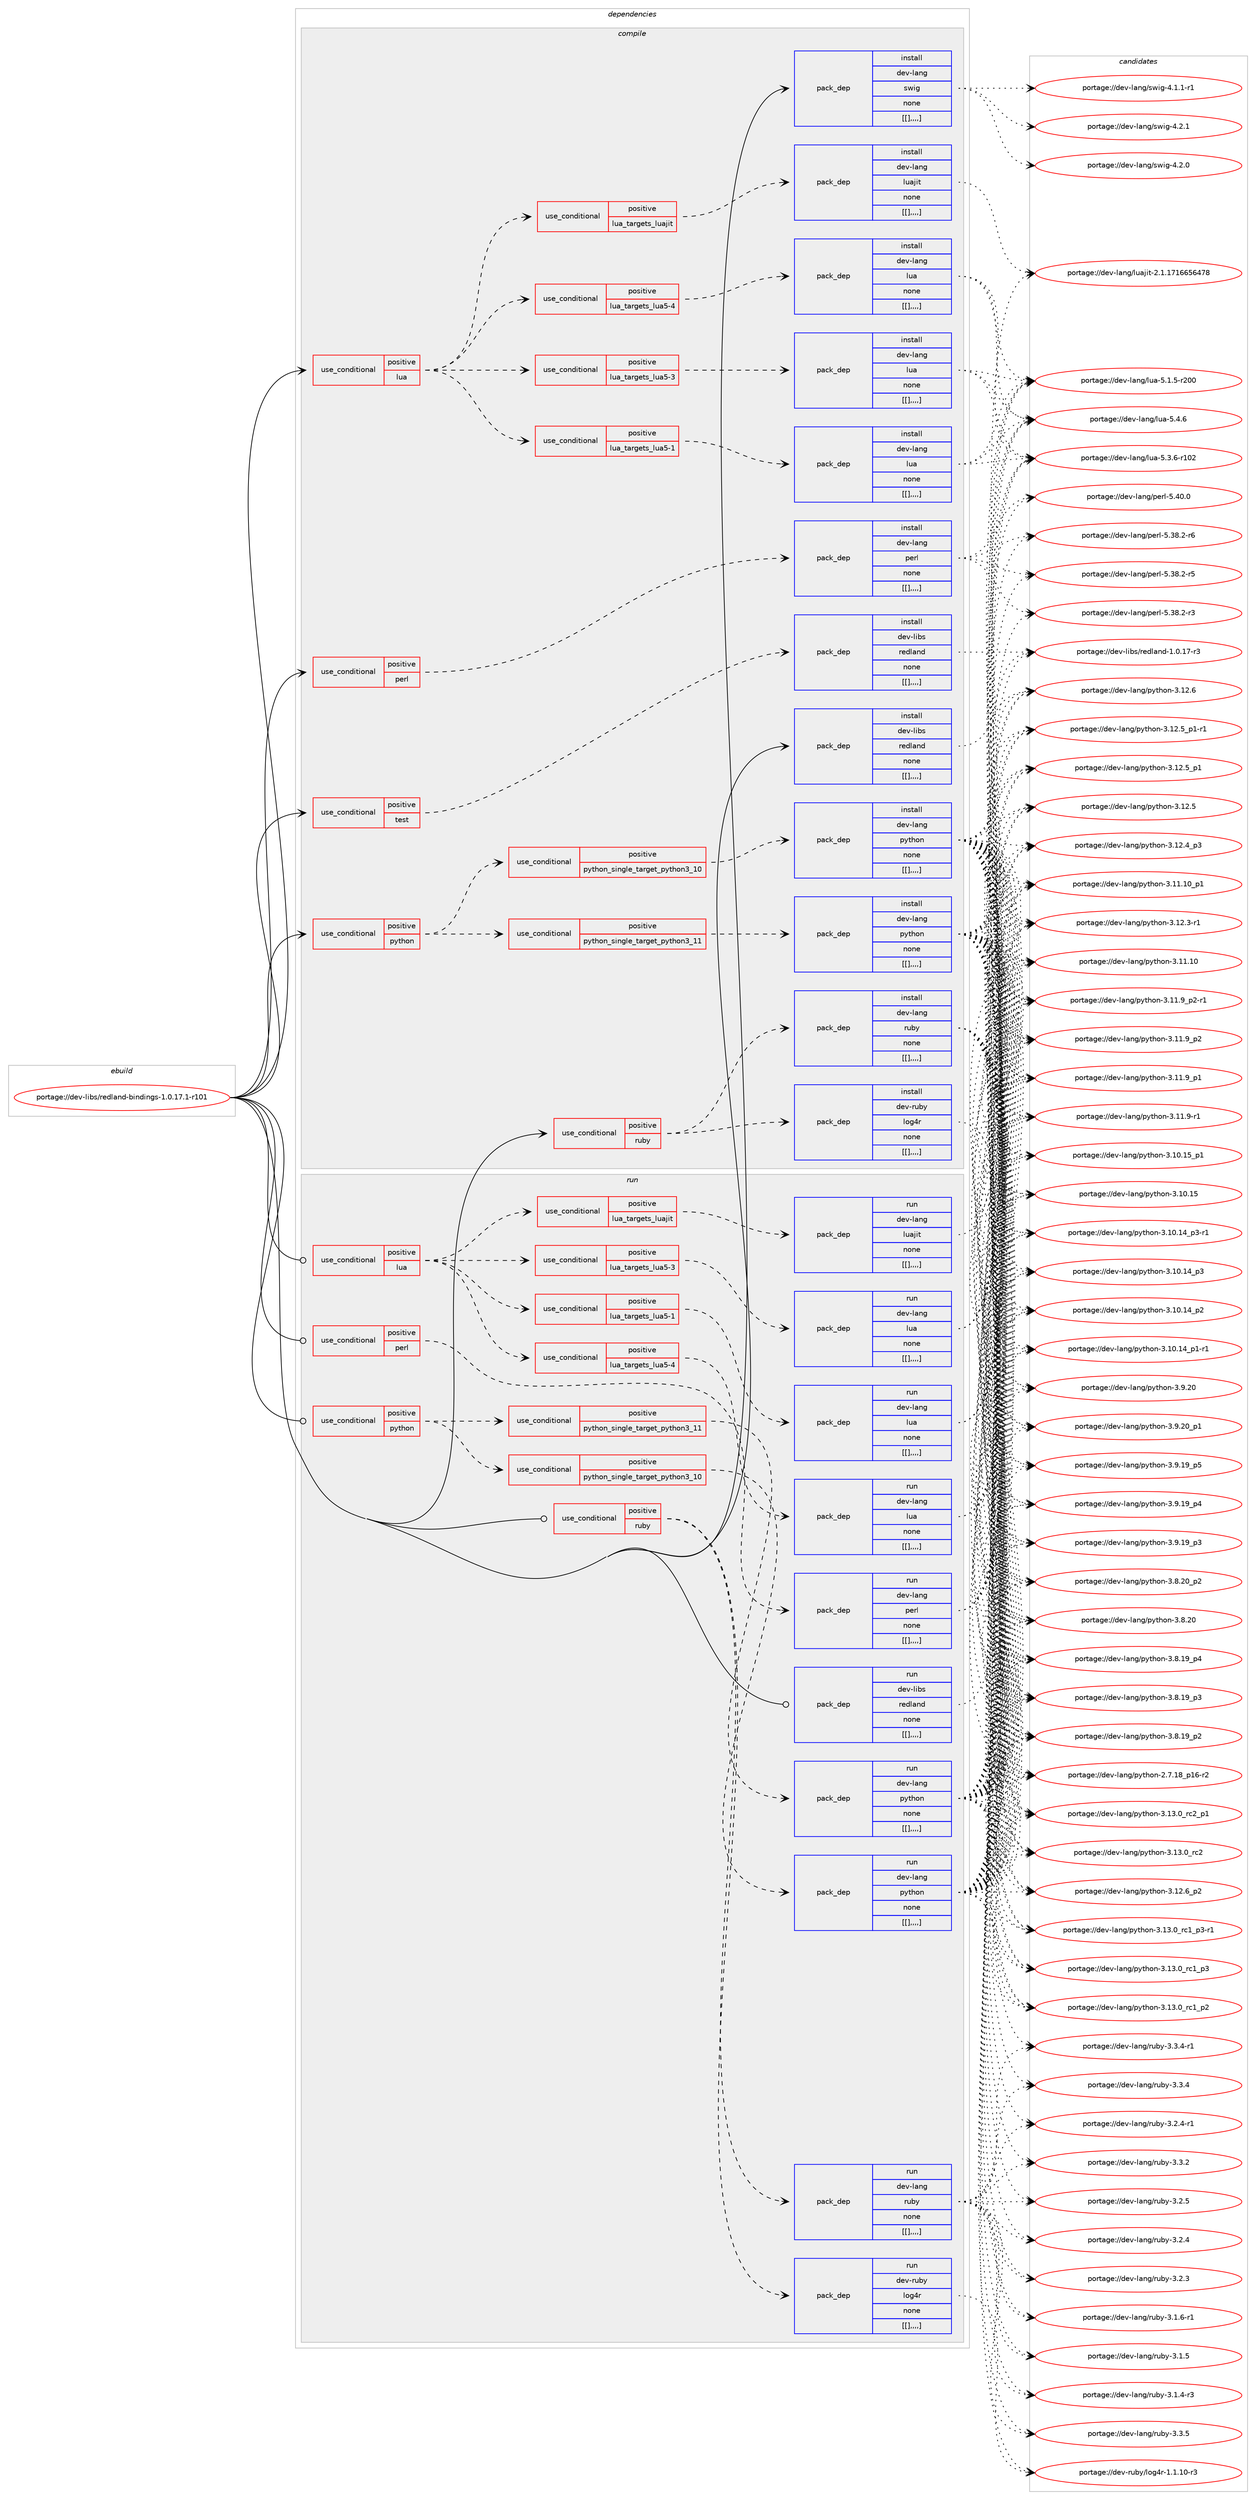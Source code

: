 digraph prolog {

# *************
# Graph options
# *************

newrank=true;
concentrate=true;
compound=true;
graph [rankdir=LR,fontname=Helvetica,fontsize=10,ranksep=1.5];#, ranksep=2.5, nodesep=0.2];
edge  [arrowhead=vee];
node  [fontname=Helvetica,fontsize=10];

# **********
# The ebuild
# **********

subgraph cluster_leftcol {
color=gray;
label=<<i>ebuild</i>>;
id [label="portage://dev-libs/redland-bindings-1.0.17.1-r101", color=red, width=4, href="../dev-libs/redland-bindings-1.0.17.1-r101.svg"];
}

# ****************
# The dependencies
# ****************

subgraph cluster_midcol {
color=gray;
label=<<i>dependencies</i>>;
subgraph cluster_compile {
fillcolor="#eeeeee";
style=filled;
label=<<i>compile</i>>;
subgraph cond28983 {
dependency114966 [label=<<TABLE BORDER="0" CELLBORDER="1" CELLSPACING="0" CELLPADDING="4"><TR><TD ROWSPAN="3" CELLPADDING="10">use_conditional</TD></TR><TR><TD>positive</TD></TR><TR><TD>lua</TD></TR></TABLE>>, shape=none, color=red];
subgraph cond28984 {
dependency114967 [label=<<TABLE BORDER="0" CELLBORDER="1" CELLSPACING="0" CELLPADDING="4"><TR><TD ROWSPAN="3" CELLPADDING="10">use_conditional</TD></TR><TR><TD>positive</TD></TR><TR><TD>lua_targets_luajit</TD></TR></TABLE>>, shape=none, color=red];
subgraph pack84819 {
dependency114968 [label=<<TABLE BORDER="0" CELLBORDER="1" CELLSPACING="0" CELLPADDING="4" WIDTH="220"><TR><TD ROWSPAN="6" CELLPADDING="30">pack_dep</TD></TR><TR><TD WIDTH="110">install</TD></TR><TR><TD>dev-lang</TD></TR><TR><TD>luajit</TD></TR><TR><TD>none</TD></TR><TR><TD>[[],,,,]</TD></TR></TABLE>>, shape=none, color=blue];
}
dependency114967:e -> dependency114968:w [weight=20,style="dashed",arrowhead="vee"];
}
dependency114966:e -> dependency114967:w [weight=20,style="dashed",arrowhead="vee"];
subgraph cond28985 {
dependency114969 [label=<<TABLE BORDER="0" CELLBORDER="1" CELLSPACING="0" CELLPADDING="4"><TR><TD ROWSPAN="3" CELLPADDING="10">use_conditional</TD></TR><TR><TD>positive</TD></TR><TR><TD>lua_targets_lua5-1</TD></TR></TABLE>>, shape=none, color=red];
subgraph pack84820 {
dependency114970 [label=<<TABLE BORDER="0" CELLBORDER="1" CELLSPACING="0" CELLPADDING="4" WIDTH="220"><TR><TD ROWSPAN="6" CELLPADDING="30">pack_dep</TD></TR><TR><TD WIDTH="110">install</TD></TR><TR><TD>dev-lang</TD></TR><TR><TD>lua</TD></TR><TR><TD>none</TD></TR><TR><TD>[[],,,,]</TD></TR></TABLE>>, shape=none, color=blue];
}
dependency114969:e -> dependency114970:w [weight=20,style="dashed",arrowhead="vee"];
}
dependency114966:e -> dependency114969:w [weight=20,style="dashed",arrowhead="vee"];
subgraph cond28986 {
dependency114971 [label=<<TABLE BORDER="0" CELLBORDER="1" CELLSPACING="0" CELLPADDING="4"><TR><TD ROWSPAN="3" CELLPADDING="10">use_conditional</TD></TR><TR><TD>positive</TD></TR><TR><TD>lua_targets_lua5-3</TD></TR></TABLE>>, shape=none, color=red];
subgraph pack84821 {
dependency114972 [label=<<TABLE BORDER="0" CELLBORDER="1" CELLSPACING="0" CELLPADDING="4" WIDTH="220"><TR><TD ROWSPAN="6" CELLPADDING="30">pack_dep</TD></TR><TR><TD WIDTH="110">install</TD></TR><TR><TD>dev-lang</TD></TR><TR><TD>lua</TD></TR><TR><TD>none</TD></TR><TR><TD>[[],,,,]</TD></TR></TABLE>>, shape=none, color=blue];
}
dependency114971:e -> dependency114972:w [weight=20,style="dashed",arrowhead="vee"];
}
dependency114966:e -> dependency114971:w [weight=20,style="dashed",arrowhead="vee"];
subgraph cond28987 {
dependency114973 [label=<<TABLE BORDER="0" CELLBORDER="1" CELLSPACING="0" CELLPADDING="4"><TR><TD ROWSPAN="3" CELLPADDING="10">use_conditional</TD></TR><TR><TD>positive</TD></TR><TR><TD>lua_targets_lua5-4</TD></TR></TABLE>>, shape=none, color=red];
subgraph pack84822 {
dependency114974 [label=<<TABLE BORDER="0" CELLBORDER="1" CELLSPACING="0" CELLPADDING="4" WIDTH="220"><TR><TD ROWSPAN="6" CELLPADDING="30">pack_dep</TD></TR><TR><TD WIDTH="110">install</TD></TR><TR><TD>dev-lang</TD></TR><TR><TD>lua</TD></TR><TR><TD>none</TD></TR><TR><TD>[[],,,,]</TD></TR></TABLE>>, shape=none, color=blue];
}
dependency114973:e -> dependency114974:w [weight=20,style="dashed",arrowhead="vee"];
}
dependency114966:e -> dependency114973:w [weight=20,style="dashed",arrowhead="vee"];
}
id:e -> dependency114966:w [weight=20,style="solid",arrowhead="vee"];
subgraph cond28988 {
dependency114975 [label=<<TABLE BORDER="0" CELLBORDER="1" CELLSPACING="0" CELLPADDING="4"><TR><TD ROWSPAN="3" CELLPADDING="10">use_conditional</TD></TR><TR><TD>positive</TD></TR><TR><TD>perl</TD></TR></TABLE>>, shape=none, color=red];
subgraph pack84823 {
dependency114976 [label=<<TABLE BORDER="0" CELLBORDER="1" CELLSPACING="0" CELLPADDING="4" WIDTH="220"><TR><TD ROWSPAN="6" CELLPADDING="30">pack_dep</TD></TR><TR><TD WIDTH="110">install</TD></TR><TR><TD>dev-lang</TD></TR><TR><TD>perl</TD></TR><TR><TD>none</TD></TR><TR><TD>[[],,,,]</TD></TR></TABLE>>, shape=none, color=blue];
}
dependency114975:e -> dependency114976:w [weight=20,style="dashed",arrowhead="vee"];
}
id:e -> dependency114975:w [weight=20,style="solid",arrowhead="vee"];
subgraph cond28989 {
dependency114977 [label=<<TABLE BORDER="0" CELLBORDER="1" CELLSPACING="0" CELLPADDING="4"><TR><TD ROWSPAN="3" CELLPADDING="10">use_conditional</TD></TR><TR><TD>positive</TD></TR><TR><TD>python</TD></TR></TABLE>>, shape=none, color=red];
subgraph cond28990 {
dependency114978 [label=<<TABLE BORDER="0" CELLBORDER="1" CELLSPACING="0" CELLPADDING="4"><TR><TD ROWSPAN="3" CELLPADDING="10">use_conditional</TD></TR><TR><TD>positive</TD></TR><TR><TD>python_single_target_python3_10</TD></TR></TABLE>>, shape=none, color=red];
subgraph pack84824 {
dependency114979 [label=<<TABLE BORDER="0" CELLBORDER="1" CELLSPACING="0" CELLPADDING="4" WIDTH="220"><TR><TD ROWSPAN="6" CELLPADDING="30">pack_dep</TD></TR><TR><TD WIDTH="110">install</TD></TR><TR><TD>dev-lang</TD></TR><TR><TD>python</TD></TR><TR><TD>none</TD></TR><TR><TD>[[],,,,]</TD></TR></TABLE>>, shape=none, color=blue];
}
dependency114978:e -> dependency114979:w [weight=20,style="dashed",arrowhead="vee"];
}
dependency114977:e -> dependency114978:w [weight=20,style="dashed",arrowhead="vee"];
subgraph cond28991 {
dependency114980 [label=<<TABLE BORDER="0" CELLBORDER="1" CELLSPACING="0" CELLPADDING="4"><TR><TD ROWSPAN="3" CELLPADDING="10">use_conditional</TD></TR><TR><TD>positive</TD></TR><TR><TD>python_single_target_python3_11</TD></TR></TABLE>>, shape=none, color=red];
subgraph pack84825 {
dependency114981 [label=<<TABLE BORDER="0" CELLBORDER="1" CELLSPACING="0" CELLPADDING="4" WIDTH="220"><TR><TD ROWSPAN="6" CELLPADDING="30">pack_dep</TD></TR><TR><TD WIDTH="110">install</TD></TR><TR><TD>dev-lang</TD></TR><TR><TD>python</TD></TR><TR><TD>none</TD></TR><TR><TD>[[],,,,]</TD></TR></TABLE>>, shape=none, color=blue];
}
dependency114980:e -> dependency114981:w [weight=20,style="dashed",arrowhead="vee"];
}
dependency114977:e -> dependency114980:w [weight=20,style="dashed",arrowhead="vee"];
}
id:e -> dependency114977:w [weight=20,style="solid",arrowhead="vee"];
subgraph cond28992 {
dependency114982 [label=<<TABLE BORDER="0" CELLBORDER="1" CELLSPACING="0" CELLPADDING="4"><TR><TD ROWSPAN="3" CELLPADDING="10">use_conditional</TD></TR><TR><TD>positive</TD></TR><TR><TD>ruby</TD></TR></TABLE>>, shape=none, color=red];
subgraph pack84826 {
dependency114983 [label=<<TABLE BORDER="0" CELLBORDER="1" CELLSPACING="0" CELLPADDING="4" WIDTH="220"><TR><TD ROWSPAN="6" CELLPADDING="30">pack_dep</TD></TR><TR><TD WIDTH="110">install</TD></TR><TR><TD>dev-lang</TD></TR><TR><TD>ruby</TD></TR><TR><TD>none</TD></TR><TR><TD>[[],,,,]</TD></TR></TABLE>>, shape=none, color=blue];
}
dependency114982:e -> dependency114983:w [weight=20,style="dashed",arrowhead="vee"];
subgraph pack84827 {
dependency114984 [label=<<TABLE BORDER="0" CELLBORDER="1" CELLSPACING="0" CELLPADDING="4" WIDTH="220"><TR><TD ROWSPAN="6" CELLPADDING="30">pack_dep</TD></TR><TR><TD WIDTH="110">install</TD></TR><TR><TD>dev-ruby</TD></TR><TR><TD>log4r</TD></TR><TR><TD>none</TD></TR><TR><TD>[[],,,,]</TD></TR></TABLE>>, shape=none, color=blue];
}
dependency114982:e -> dependency114984:w [weight=20,style="dashed",arrowhead="vee"];
}
id:e -> dependency114982:w [weight=20,style="solid",arrowhead="vee"];
subgraph cond28993 {
dependency114985 [label=<<TABLE BORDER="0" CELLBORDER="1" CELLSPACING="0" CELLPADDING="4"><TR><TD ROWSPAN="3" CELLPADDING="10">use_conditional</TD></TR><TR><TD>positive</TD></TR><TR><TD>test</TD></TR></TABLE>>, shape=none, color=red];
subgraph pack84828 {
dependency114986 [label=<<TABLE BORDER="0" CELLBORDER="1" CELLSPACING="0" CELLPADDING="4" WIDTH="220"><TR><TD ROWSPAN="6" CELLPADDING="30">pack_dep</TD></TR><TR><TD WIDTH="110">install</TD></TR><TR><TD>dev-libs</TD></TR><TR><TD>redland</TD></TR><TR><TD>none</TD></TR><TR><TD>[[],,,,]</TD></TR></TABLE>>, shape=none, color=blue];
}
dependency114985:e -> dependency114986:w [weight=20,style="dashed",arrowhead="vee"];
}
id:e -> dependency114985:w [weight=20,style="solid",arrowhead="vee"];
subgraph pack84829 {
dependency114987 [label=<<TABLE BORDER="0" CELLBORDER="1" CELLSPACING="0" CELLPADDING="4" WIDTH="220"><TR><TD ROWSPAN="6" CELLPADDING="30">pack_dep</TD></TR><TR><TD WIDTH="110">install</TD></TR><TR><TD>dev-lang</TD></TR><TR><TD>swig</TD></TR><TR><TD>none</TD></TR><TR><TD>[[],,,,]</TD></TR></TABLE>>, shape=none, color=blue];
}
id:e -> dependency114987:w [weight=20,style="solid",arrowhead="vee"];
subgraph pack84830 {
dependency114988 [label=<<TABLE BORDER="0" CELLBORDER="1" CELLSPACING="0" CELLPADDING="4" WIDTH="220"><TR><TD ROWSPAN="6" CELLPADDING="30">pack_dep</TD></TR><TR><TD WIDTH="110">install</TD></TR><TR><TD>dev-libs</TD></TR><TR><TD>redland</TD></TR><TR><TD>none</TD></TR><TR><TD>[[],,,,]</TD></TR></TABLE>>, shape=none, color=blue];
}
id:e -> dependency114988:w [weight=20,style="solid",arrowhead="vee"];
}
subgraph cluster_compileandrun {
fillcolor="#eeeeee";
style=filled;
label=<<i>compile and run</i>>;
}
subgraph cluster_run {
fillcolor="#eeeeee";
style=filled;
label=<<i>run</i>>;
subgraph cond28994 {
dependency114989 [label=<<TABLE BORDER="0" CELLBORDER="1" CELLSPACING="0" CELLPADDING="4"><TR><TD ROWSPAN="3" CELLPADDING="10">use_conditional</TD></TR><TR><TD>positive</TD></TR><TR><TD>lua</TD></TR></TABLE>>, shape=none, color=red];
subgraph cond28995 {
dependency114990 [label=<<TABLE BORDER="0" CELLBORDER="1" CELLSPACING="0" CELLPADDING="4"><TR><TD ROWSPAN="3" CELLPADDING="10">use_conditional</TD></TR><TR><TD>positive</TD></TR><TR><TD>lua_targets_luajit</TD></TR></TABLE>>, shape=none, color=red];
subgraph pack84831 {
dependency114991 [label=<<TABLE BORDER="0" CELLBORDER="1" CELLSPACING="0" CELLPADDING="4" WIDTH="220"><TR><TD ROWSPAN="6" CELLPADDING="30">pack_dep</TD></TR><TR><TD WIDTH="110">run</TD></TR><TR><TD>dev-lang</TD></TR><TR><TD>luajit</TD></TR><TR><TD>none</TD></TR><TR><TD>[[],,,,]</TD></TR></TABLE>>, shape=none, color=blue];
}
dependency114990:e -> dependency114991:w [weight=20,style="dashed",arrowhead="vee"];
}
dependency114989:e -> dependency114990:w [weight=20,style="dashed",arrowhead="vee"];
subgraph cond28996 {
dependency114992 [label=<<TABLE BORDER="0" CELLBORDER="1" CELLSPACING="0" CELLPADDING="4"><TR><TD ROWSPAN="3" CELLPADDING="10">use_conditional</TD></TR><TR><TD>positive</TD></TR><TR><TD>lua_targets_lua5-1</TD></TR></TABLE>>, shape=none, color=red];
subgraph pack84832 {
dependency114993 [label=<<TABLE BORDER="0" CELLBORDER="1" CELLSPACING="0" CELLPADDING="4" WIDTH="220"><TR><TD ROWSPAN="6" CELLPADDING="30">pack_dep</TD></TR><TR><TD WIDTH="110">run</TD></TR><TR><TD>dev-lang</TD></TR><TR><TD>lua</TD></TR><TR><TD>none</TD></TR><TR><TD>[[],,,,]</TD></TR></TABLE>>, shape=none, color=blue];
}
dependency114992:e -> dependency114993:w [weight=20,style="dashed",arrowhead="vee"];
}
dependency114989:e -> dependency114992:w [weight=20,style="dashed",arrowhead="vee"];
subgraph cond28997 {
dependency114994 [label=<<TABLE BORDER="0" CELLBORDER="1" CELLSPACING="0" CELLPADDING="4"><TR><TD ROWSPAN="3" CELLPADDING="10">use_conditional</TD></TR><TR><TD>positive</TD></TR><TR><TD>lua_targets_lua5-3</TD></TR></TABLE>>, shape=none, color=red];
subgraph pack84833 {
dependency114995 [label=<<TABLE BORDER="0" CELLBORDER="1" CELLSPACING="0" CELLPADDING="4" WIDTH="220"><TR><TD ROWSPAN="6" CELLPADDING="30">pack_dep</TD></TR><TR><TD WIDTH="110">run</TD></TR><TR><TD>dev-lang</TD></TR><TR><TD>lua</TD></TR><TR><TD>none</TD></TR><TR><TD>[[],,,,]</TD></TR></TABLE>>, shape=none, color=blue];
}
dependency114994:e -> dependency114995:w [weight=20,style="dashed",arrowhead="vee"];
}
dependency114989:e -> dependency114994:w [weight=20,style="dashed",arrowhead="vee"];
subgraph cond28998 {
dependency114996 [label=<<TABLE BORDER="0" CELLBORDER="1" CELLSPACING="0" CELLPADDING="4"><TR><TD ROWSPAN="3" CELLPADDING="10">use_conditional</TD></TR><TR><TD>positive</TD></TR><TR><TD>lua_targets_lua5-4</TD></TR></TABLE>>, shape=none, color=red];
subgraph pack84834 {
dependency114997 [label=<<TABLE BORDER="0" CELLBORDER="1" CELLSPACING="0" CELLPADDING="4" WIDTH="220"><TR><TD ROWSPAN="6" CELLPADDING="30">pack_dep</TD></TR><TR><TD WIDTH="110">run</TD></TR><TR><TD>dev-lang</TD></TR><TR><TD>lua</TD></TR><TR><TD>none</TD></TR><TR><TD>[[],,,,]</TD></TR></TABLE>>, shape=none, color=blue];
}
dependency114996:e -> dependency114997:w [weight=20,style="dashed",arrowhead="vee"];
}
dependency114989:e -> dependency114996:w [weight=20,style="dashed",arrowhead="vee"];
}
id:e -> dependency114989:w [weight=20,style="solid",arrowhead="odot"];
subgraph cond28999 {
dependency114998 [label=<<TABLE BORDER="0" CELLBORDER="1" CELLSPACING="0" CELLPADDING="4"><TR><TD ROWSPAN="3" CELLPADDING="10">use_conditional</TD></TR><TR><TD>positive</TD></TR><TR><TD>perl</TD></TR></TABLE>>, shape=none, color=red];
subgraph pack84835 {
dependency114999 [label=<<TABLE BORDER="0" CELLBORDER="1" CELLSPACING="0" CELLPADDING="4" WIDTH="220"><TR><TD ROWSPAN="6" CELLPADDING="30">pack_dep</TD></TR><TR><TD WIDTH="110">run</TD></TR><TR><TD>dev-lang</TD></TR><TR><TD>perl</TD></TR><TR><TD>none</TD></TR><TR><TD>[[],,,,]</TD></TR></TABLE>>, shape=none, color=blue];
}
dependency114998:e -> dependency114999:w [weight=20,style="dashed",arrowhead="vee"];
}
id:e -> dependency114998:w [weight=20,style="solid",arrowhead="odot"];
subgraph cond29000 {
dependency115000 [label=<<TABLE BORDER="0" CELLBORDER="1" CELLSPACING="0" CELLPADDING="4"><TR><TD ROWSPAN="3" CELLPADDING="10">use_conditional</TD></TR><TR><TD>positive</TD></TR><TR><TD>python</TD></TR></TABLE>>, shape=none, color=red];
subgraph cond29001 {
dependency115001 [label=<<TABLE BORDER="0" CELLBORDER="1" CELLSPACING="0" CELLPADDING="4"><TR><TD ROWSPAN="3" CELLPADDING="10">use_conditional</TD></TR><TR><TD>positive</TD></TR><TR><TD>python_single_target_python3_10</TD></TR></TABLE>>, shape=none, color=red];
subgraph pack84836 {
dependency115002 [label=<<TABLE BORDER="0" CELLBORDER="1" CELLSPACING="0" CELLPADDING="4" WIDTH="220"><TR><TD ROWSPAN="6" CELLPADDING="30">pack_dep</TD></TR><TR><TD WIDTH="110">run</TD></TR><TR><TD>dev-lang</TD></TR><TR><TD>python</TD></TR><TR><TD>none</TD></TR><TR><TD>[[],,,,]</TD></TR></TABLE>>, shape=none, color=blue];
}
dependency115001:e -> dependency115002:w [weight=20,style="dashed",arrowhead="vee"];
}
dependency115000:e -> dependency115001:w [weight=20,style="dashed",arrowhead="vee"];
subgraph cond29002 {
dependency115003 [label=<<TABLE BORDER="0" CELLBORDER="1" CELLSPACING="0" CELLPADDING="4"><TR><TD ROWSPAN="3" CELLPADDING="10">use_conditional</TD></TR><TR><TD>positive</TD></TR><TR><TD>python_single_target_python3_11</TD></TR></TABLE>>, shape=none, color=red];
subgraph pack84837 {
dependency115004 [label=<<TABLE BORDER="0" CELLBORDER="1" CELLSPACING="0" CELLPADDING="4" WIDTH="220"><TR><TD ROWSPAN="6" CELLPADDING="30">pack_dep</TD></TR><TR><TD WIDTH="110">run</TD></TR><TR><TD>dev-lang</TD></TR><TR><TD>python</TD></TR><TR><TD>none</TD></TR><TR><TD>[[],,,,]</TD></TR></TABLE>>, shape=none, color=blue];
}
dependency115003:e -> dependency115004:w [weight=20,style="dashed",arrowhead="vee"];
}
dependency115000:e -> dependency115003:w [weight=20,style="dashed",arrowhead="vee"];
}
id:e -> dependency115000:w [weight=20,style="solid",arrowhead="odot"];
subgraph cond29003 {
dependency115005 [label=<<TABLE BORDER="0" CELLBORDER="1" CELLSPACING="0" CELLPADDING="4"><TR><TD ROWSPAN="3" CELLPADDING="10">use_conditional</TD></TR><TR><TD>positive</TD></TR><TR><TD>ruby</TD></TR></TABLE>>, shape=none, color=red];
subgraph pack84838 {
dependency115006 [label=<<TABLE BORDER="0" CELLBORDER="1" CELLSPACING="0" CELLPADDING="4" WIDTH="220"><TR><TD ROWSPAN="6" CELLPADDING="30">pack_dep</TD></TR><TR><TD WIDTH="110">run</TD></TR><TR><TD>dev-lang</TD></TR><TR><TD>ruby</TD></TR><TR><TD>none</TD></TR><TR><TD>[[],,,,]</TD></TR></TABLE>>, shape=none, color=blue];
}
dependency115005:e -> dependency115006:w [weight=20,style="dashed",arrowhead="vee"];
subgraph pack84839 {
dependency115007 [label=<<TABLE BORDER="0" CELLBORDER="1" CELLSPACING="0" CELLPADDING="4" WIDTH="220"><TR><TD ROWSPAN="6" CELLPADDING="30">pack_dep</TD></TR><TR><TD WIDTH="110">run</TD></TR><TR><TD>dev-ruby</TD></TR><TR><TD>log4r</TD></TR><TR><TD>none</TD></TR><TR><TD>[[],,,,]</TD></TR></TABLE>>, shape=none, color=blue];
}
dependency115005:e -> dependency115007:w [weight=20,style="dashed",arrowhead="vee"];
}
id:e -> dependency115005:w [weight=20,style="solid",arrowhead="odot"];
subgraph pack84840 {
dependency115008 [label=<<TABLE BORDER="0" CELLBORDER="1" CELLSPACING="0" CELLPADDING="4" WIDTH="220"><TR><TD ROWSPAN="6" CELLPADDING="30">pack_dep</TD></TR><TR><TD WIDTH="110">run</TD></TR><TR><TD>dev-libs</TD></TR><TR><TD>redland</TD></TR><TR><TD>none</TD></TR><TR><TD>[[],,,,]</TD></TR></TABLE>>, shape=none, color=blue];
}
id:e -> dependency115008:w [weight=20,style="solid",arrowhead="odot"];
}
}

# **************
# The candidates
# **************

subgraph cluster_choices {
rank=same;
color=gray;
label=<<i>candidates</i>>;

subgraph choice84819 {
color=black;
nodesep=1;
choice10010111845108971101034710811797106105116455046494649554954545354525556 [label="portage://dev-lang/luajit-2.1.1716656478", color=red, width=4,href="../dev-lang/luajit-2.1.1716656478.svg"];
dependency114968:e -> choice10010111845108971101034710811797106105116455046494649554954545354525556:w [style=dotted,weight="100"];
}
subgraph choice84820 {
color=black;
nodesep=1;
choice10010111845108971101034710811797455346524654 [label="portage://dev-lang/lua-5.4.6", color=red, width=4,href="../dev-lang/lua-5.4.6.svg"];
choice1001011184510897110103471081179745534651465445114494850 [label="portage://dev-lang/lua-5.3.6-r102", color=red, width=4,href="../dev-lang/lua-5.3.6-r102.svg"];
choice1001011184510897110103471081179745534649465345114504848 [label="portage://dev-lang/lua-5.1.5-r200", color=red, width=4,href="../dev-lang/lua-5.1.5-r200.svg"];
dependency114970:e -> choice10010111845108971101034710811797455346524654:w [style=dotted,weight="100"];
dependency114970:e -> choice1001011184510897110103471081179745534651465445114494850:w [style=dotted,weight="100"];
dependency114970:e -> choice1001011184510897110103471081179745534649465345114504848:w [style=dotted,weight="100"];
}
subgraph choice84821 {
color=black;
nodesep=1;
choice10010111845108971101034710811797455346524654 [label="portage://dev-lang/lua-5.4.6", color=red, width=4,href="../dev-lang/lua-5.4.6.svg"];
choice1001011184510897110103471081179745534651465445114494850 [label="portage://dev-lang/lua-5.3.6-r102", color=red, width=4,href="../dev-lang/lua-5.3.6-r102.svg"];
choice1001011184510897110103471081179745534649465345114504848 [label="portage://dev-lang/lua-5.1.5-r200", color=red, width=4,href="../dev-lang/lua-5.1.5-r200.svg"];
dependency114972:e -> choice10010111845108971101034710811797455346524654:w [style=dotted,weight="100"];
dependency114972:e -> choice1001011184510897110103471081179745534651465445114494850:w [style=dotted,weight="100"];
dependency114972:e -> choice1001011184510897110103471081179745534649465345114504848:w [style=dotted,weight="100"];
}
subgraph choice84822 {
color=black;
nodesep=1;
choice10010111845108971101034710811797455346524654 [label="portage://dev-lang/lua-5.4.6", color=red, width=4,href="../dev-lang/lua-5.4.6.svg"];
choice1001011184510897110103471081179745534651465445114494850 [label="portage://dev-lang/lua-5.3.6-r102", color=red, width=4,href="../dev-lang/lua-5.3.6-r102.svg"];
choice1001011184510897110103471081179745534649465345114504848 [label="portage://dev-lang/lua-5.1.5-r200", color=red, width=4,href="../dev-lang/lua-5.1.5-r200.svg"];
dependency114974:e -> choice10010111845108971101034710811797455346524654:w [style=dotted,weight="100"];
dependency114974:e -> choice1001011184510897110103471081179745534651465445114494850:w [style=dotted,weight="100"];
dependency114974:e -> choice1001011184510897110103471081179745534649465345114504848:w [style=dotted,weight="100"];
}
subgraph choice84823 {
color=black;
nodesep=1;
choice10010111845108971101034711210111410845534652484648 [label="portage://dev-lang/perl-5.40.0", color=red, width=4,href="../dev-lang/perl-5.40.0.svg"];
choice100101118451089711010347112101114108455346515646504511454 [label="portage://dev-lang/perl-5.38.2-r6", color=red, width=4,href="../dev-lang/perl-5.38.2-r6.svg"];
choice100101118451089711010347112101114108455346515646504511453 [label="portage://dev-lang/perl-5.38.2-r5", color=red, width=4,href="../dev-lang/perl-5.38.2-r5.svg"];
choice100101118451089711010347112101114108455346515646504511451 [label="portage://dev-lang/perl-5.38.2-r3", color=red, width=4,href="../dev-lang/perl-5.38.2-r3.svg"];
dependency114976:e -> choice10010111845108971101034711210111410845534652484648:w [style=dotted,weight="100"];
dependency114976:e -> choice100101118451089711010347112101114108455346515646504511454:w [style=dotted,weight="100"];
dependency114976:e -> choice100101118451089711010347112101114108455346515646504511453:w [style=dotted,weight="100"];
dependency114976:e -> choice100101118451089711010347112101114108455346515646504511451:w [style=dotted,weight="100"];
}
subgraph choice84824 {
color=black;
nodesep=1;
choice100101118451089711010347112121116104111110455146495146489511499509511249 [label="portage://dev-lang/python-3.13.0_rc2_p1", color=red, width=4,href="../dev-lang/python-3.13.0_rc2_p1.svg"];
choice10010111845108971101034711212111610411111045514649514648951149950 [label="portage://dev-lang/python-3.13.0_rc2", color=red, width=4,href="../dev-lang/python-3.13.0_rc2.svg"];
choice1001011184510897110103471121211161041111104551464951464895114994995112514511449 [label="portage://dev-lang/python-3.13.0_rc1_p3-r1", color=red, width=4,href="../dev-lang/python-3.13.0_rc1_p3-r1.svg"];
choice100101118451089711010347112121116104111110455146495146489511499499511251 [label="portage://dev-lang/python-3.13.0_rc1_p3", color=red, width=4,href="../dev-lang/python-3.13.0_rc1_p3.svg"];
choice100101118451089711010347112121116104111110455146495146489511499499511250 [label="portage://dev-lang/python-3.13.0_rc1_p2", color=red, width=4,href="../dev-lang/python-3.13.0_rc1_p2.svg"];
choice100101118451089711010347112121116104111110455146495046549511250 [label="portage://dev-lang/python-3.12.6_p2", color=red, width=4,href="../dev-lang/python-3.12.6_p2.svg"];
choice10010111845108971101034711212111610411111045514649504654 [label="portage://dev-lang/python-3.12.6", color=red, width=4,href="../dev-lang/python-3.12.6.svg"];
choice1001011184510897110103471121211161041111104551464950465395112494511449 [label="portage://dev-lang/python-3.12.5_p1-r1", color=red, width=4,href="../dev-lang/python-3.12.5_p1-r1.svg"];
choice100101118451089711010347112121116104111110455146495046539511249 [label="portage://dev-lang/python-3.12.5_p1", color=red, width=4,href="../dev-lang/python-3.12.5_p1.svg"];
choice10010111845108971101034711212111610411111045514649504653 [label="portage://dev-lang/python-3.12.5", color=red, width=4,href="../dev-lang/python-3.12.5.svg"];
choice100101118451089711010347112121116104111110455146495046529511251 [label="portage://dev-lang/python-3.12.4_p3", color=red, width=4,href="../dev-lang/python-3.12.4_p3.svg"];
choice100101118451089711010347112121116104111110455146495046514511449 [label="portage://dev-lang/python-3.12.3-r1", color=red, width=4,href="../dev-lang/python-3.12.3-r1.svg"];
choice10010111845108971101034711212111610411111045514649494649489511249 [label="portage://dev-lang/python-3.11.10_p1", color=red, width=4,href="../dev-lang/python-3.11.10_p1.svg"];
choice1001011184510897110103471121211161041111104551464949464948 [label="portage://dev-lang/python-3.11.10", color=red, width=4,href="../dev-lang/python-3.11.10.svg"];
choice1001011184510897110103471121211161041111104551464949465795112504511449 [label="portage://dev-lang/python-3.11.9_p2-r1", color=red, width=4,href="../dev-lang/python-3.11.9_p2-r1.svg"];
choice100101118451089711010347112121116104111110455146494946579511250 [label="portage://dev-lang/python-3.11.9_p2", color=red, width=4,href="../dev-lang/python-3.11.9_p2.svg"];
choice100101118451089711010347112121116104111110455146494946579511249 [label="portage://dev-lang/python-3.11.9_p1", color=red, width=4,href="../dev-lang/python-3.11.9_p1.svg"];
choice100101118451089711010347112121116104111110455146494946574511449 [label="portage://dev-lang/python-3.11.9-r1", color=red, width=4,href="../dev-lang/python-3.11.9-r1.svg"];
choice10010111845108971101034711212111610411111045514649484649539511249 [label="portage://dev-lang/python-3.10.15_p1", color=red, width=4,href="../dev-lang/python-3.10.15_p1.svg"];
choice1001011184510897110103471121211161041111104551464948464953 [label="portage://dev-lang/python-3.10.15", color=red, width=4,href="../dev-lang/python-3.10.15.svg"];
choice100101118451089711010347112121116104111110455146494846495295112514511449 [label="portage://dev-lang/python-3.10.14_p3-r1", color=red, width=4,href="../dev-lang/python-3.10.14_p3-r1.svg"];
choice10010111845108971101034711212111610411111045514649484649529511251 [label="portage://dev-lang/python-3.10.14_p3", color=red, width=4,href="../dev-lang/python-3.10.14_p3.svg"];
choice10010111845108971101034711212111610411111045514649484649529511250 [label="portage://dev-lang/python-3.10.14_p2", color=red, width=4,href="../dev-lang/python-3.10.14_p2.svg"];
choice100101118451089711010347112121116104111110455146494846495295112494511449 [label="portage://dev-lang/python-3.10.14_p1-r1", color=red, width=4,href="../dev-lang/python-3.10.14_p1-r1.svg"];
choice100101118451089711010347112121116104111110455146574650489511249 [label="portage://dev-lang/python-3.9.20_p1", color=red, width=4,href="../dev-lang/python-3.9.20_p1.svg"];
choice10010111845108971101034711212111610411111045514657465048 [label="portage://dev-lang/python-3.9.20", color=red, width=4,href="../dev-lang/python-3.9.20.svg"];
choice100101118451089711010347112121116104111110455146574649579511253 [label="portage://dev-lang/python-3.9.19_p5", color=red, width=4,href="../dev-lang/python-3.9.19_p5.svg"];
choice100101118451089711010347112121116104111110455146574649579511252 [label="portage://dev-lang/python-3.9.19_p4", color=red, width=4,href="../dev-lang/python-3.9.19_p4.svg"];
choice100101118451089711010347112121116104111110455146574649579511251 [label="portage://dev-lang/python-3.9.19_p3", color=red, width=4,href="../dev-lang/python-3.9.19_p3.svg"];
choice100101118451089711010347112121116104111110455146564650489511250 [label="portage://dev-lang/python-3.8.20_p2", color=red, width=4,href="../dev-lang/python-3.8.20_p2.svg"];
choice10010111845108971101034711212111610411111045514656465048 [label="portage://dev-lang/python-3.8.20", color=red, width=4,href="../dev-lang/python-3.8.20.svg"];
choice100101118451089711010347112121116104111110455146564649579511252 [label="portage://dev-lang/python-3.8.19_p4", color=red, width=4,href="../dev-lang/python-3.8.19_p4.svg"];
choice100101118451089711010347112121116104111110455146564649579511251 [label="portage://dev-lang/python-3.8.19_p3", color=red, width=4,href="../dev-lang/python-3.8.19_p3.svg"];
choice100101118451089711010347112121116104111110455146564649579511250 [label="portage://dev-lang/python-3.8.19_p2", color=red, width=4,href="../dev-lang/python-3.8.19_p2.svg"];
choice100101118451089711010347112121116104111110455046554649569511249544511450 [label="portage://dev-lang/python-2.7.18_p16-r2", color=red, width=4,href="../dev-lang/python-2.7.18_p16-r2.svg"];
dependency114979:e -> choice100101118451089711010347112121116104111110455146495146489511499509511249:w [style=dotted,weight="100"];
dependency114979:e -> choice10010111845108971101034711212111610411111045514649514648951149950:w [style=dotted,weight="100"];
dependency114979:e -> choice1001011184510897110103471121211161041111104551464951464895114994995112514511449:w [style=dotted,weight="100"];
dependency114979:e -> choice100101118451089711010347112121116104111110455146495146489511499499511251:w [style=dotted,weight="100"];
dependency114979:e -> choice100101118451089711010347112121116104111110455146495146489511499499511250:w [style=dotted,weight="100"];
dependency114979:e -> choice100101118451089711010347112121116104111110455146495046549511250:w [style=dotted,weight="100"];
dependency114979:e -> choice10010111845108971101034711212111610411111045514649504654:w [style=dotted,weight="100"];
dependency114979:e -> choice1001011184510897110103471121211161041111104551464950465395112494511449:w [style=dotted,weight="100"];
dependency114979:e -> choice100101118451089711010347112121116104111110455146495046539511249:w [style=dotted,weight="100"];
dependency114979:e -> choice10010111845108971101034711212111610411111045514649504653:w [style=dotted,weight="100"];
dependency114979:e -> choice100101118451089711010347112121116104111110455146495046529511251:w [style=dotted,weight="100"];
dependency114979:e -> choice100101118451089711010347112121116104111110455146495046514511449:w [style=dotted,weight="100"];
dependency114979:e -> choice10010111845108971101034711212111610411111045514649494649489511249:w [style=dotted,weight="100"];
dependency114979:e -> choice1001011184510897110103471121211161041111104551464949464948:w [style=dotted,weight="100"];
dependency114979:e -> choice1001011184510897110103471121211161041111104551464949465795112504511449:w [style=dotted,weight="100"];
dependency114979:e -> choice100101118451089711010347112121116104111110455146494946579511250:w [style=dotted,weight="100"];
dependency114979:e -> choice100101118451089711010347112121116104111110455146494946579511249:w [style=dotted,weight="100"];
dependency114979:e -> choice100101118451089711010347112121116104111110455146494946574511449:w [style=dotted,weight="100"];
dependency114979:e -> choice10010111845108971101034711212111610411111045514649484649539511249:w [style=dotted,weight="100"];
dependency114979:e -> choice1001011184510897110103471121211161041111104551464948464953:w [style=dotted,weight="100"];
dependency114979:e -> choice100101118451089711010347112121116104111110455146494846495295112514511449:w [style=dotted,weight="100"];
dependency114979:e -> choice10010111845108971101034711212111610411111045514649484649529511251:w [style=dotted,weight="100"];
dependency114979:e -> choice10010111845108971101034711212111610411111045514649484649529511250:w [style=dotted,weight="100"];
dependency114979:e -> choice100101118451089711010347112121116104111110455146494846495295112494511449:w [style=dotted,weight="100"];
dependency114979:e -> choice100101118451089711010347112121116104111110455146574650489511249:w [style=dotted,weight="100"];
dependency114979:e -> choice10010111845108971101034711212111610411111045514657465048:w [style=dotted,weight="100"];
dependency114979:e -> choice100101118451089711010347112121116104111110455146574649579511253:w [style=dotted,weight="100"];
dependency114979:e -> choice100101118451089711010347112121116104111110455146574649579511252:w [style=dotted,weight="100"];
dependency114979:e -> choice100101118451089711010347112121116104111110455146574649579511251:w [style=dotted,weight="100"];
dependency114979:e -> choice100101118451089711010347112121116104111110455146564650489511250:w [style=dotted,weight="100"];
dependency114979:e -> choice10010111845108971101034711212111610411111045514656465048:w [style=dotted,weight="100"];
dependency114979:e -> choice100101118451089711010347112121116104111110455146564649579511252:w [style=dotted,weight="100"];
dependency114979:e -> choice100101118451089711010347112121116104111110455146564649579511251:w [style=dotted,weight="100"];
dependency114979:e -> choice100101118451089711010347112121116104111110455146564649579511250:w [style=dotted,weight="100"];
dependency114979:e -> choice100101118451089711010347112121116104111110455046554649569511249544511450:w [style=dotted,weight="100"];
}
subgraph choice84825 {
color=black;
nodesep=1;
choice100101118451089711010347112121116104111110455146495146489511499509511249 [label="portage://dev-lang/python-3.13.0_rc2_p1", color=red, width=4,href="../dev-lang/python-3.13.0_rc2_p1.svg"];
choice10010111845108971101034711212111610411111045514649514648951149950 [label="portage://dev-lang/python-3.13.0_rc2", color=red, width=4,href="../dev-lang/python-3.13.0_rc2.svg"];
choice1001011184510897110103471121211161041111104551464951464895114994995112514511449 [label="portage://dev-lang/python-3.13.0_rc1_p3-r1", color=red, width=4,href="../dev-lang/python-3.13.0_rc1_p3-r1.svg"];
choice100101118451089711010347112121116104111110455146495146489511499499511251 [label="portage://dev-lang/python-3.13.0_rc1_p3", color=red, width=4,href="../dev-lang/python-3.13.0_rc1_p3.svg"];
choice100101118451089711010347112121116104111110455146495146489511499499511250 [label="portage://dev-lang/python-3.13.0_rc1_p2", color=red, width=4,href="../dev-lang/python-3.13.0_rc1_p2.svg"];
choice100101118451089711010347112121116104111110455146495046549511250 [label="portage://dev-lang/python-3.12.6_p2", color=red, width=4,href="../dev-lang/python-3.12.6_p2.svg"];
choice10010111845108971101034711212111610411111045514649504654 [label="portage://dev-lang/python-3.12.6", color=red, width=4,href="../dev-lang/python-3.12.6.svg"];
choice1001011184510897110103471121211161041111104551464950465395112494511449 [label="portage://dev-lang/python-3.12.5_p1-r1", color=red, width=4,href="../dev-lang/python-3.12.5_p1-r1.svg"];
choice100101118451089711010347112121116104111110455146495046539511249 [label="portage://dev-lang/python-3.12.5_p1", color=red, width=4,href="../dev-lang/python-3.12.5_p1.svg"];
choice10010111845108971101034711212111610411111045514649504653 [label="portage://dev-lang/python-3.12.5", color=red, width=4,href="../dev-lang/python-3.12.5.svg"];
choice100101118451089711010347112121116104111110455146495046529511251 [label="portage://dev-lang/python-3.12.4_p3", color=red, width=4,href="../dev-lang/python-3.12.4_p3.svg"];
choice100101118451089711010347112121116104111110455146495046514511449 [label="portage://dev-lang/python-3.12.3-r1", color=red, width=4,href="../dev-lang/python-3.12.3-r1.svg"];
choice10010111845108971101034711212111610411111045514649494649489511249 [label="portage://dev-lang/python-3.11.10_p1", color=red, width=4,href="../dev-lang/python-3.11.10_p1.svg"];
choice1001011184510897110103471121211161041111104551464949464948 [label="portage://dev-lang/python-3.11.10", color=red, width=4,href="../dev-lang/python-3.11.10.svg"];
choice1001011184510897110103471121211161041111104551464949465795112504511449 [label="portage://dev-lang/python-3.11.9_p2-r1", color=red, width=4,href="../dev-lang/python-3.11.9_p2-r1.svg"];
choice100101118451089711010347112121116104111110455146494946579511250 [label="portage://dev-lang/python-3.11.9_p2", color=red, width=4,href="../dev-lang/python-3.11.9_p2.svg"];
choice100101118451089711010347112121116104111110455146494946579511249 [label="portage://dev-lang/python-3.11.9_p1", color=red, width=4,href="../dev-lang/python-3.11.9_p1.svg"];
choice100101118451089711010347112121116104111110455146494946574511449 [label="portage://dev-lang/python-3.11.9-r1", color=red, width=4,href="../dev-lang/python-3.11.9-r1.svg"];
choice10010111845108971101034711212111610411111045514649484649539511249 [label="portage://dev-lang/python-3.10.15_p1", color=red, width=4,href="../dev-lang/python-3.10.15_p1.svg"];
choice1001011184510897110103471121211161041111104551464948464953 [label="portage://dev-lang/python-3.10.15", color=red, width=4,href="../dev-lang/python-3.10.15.svg"];
choice100101118451089711010347112121116104111110455146494846495295112514511449 [label="portage://dev-lang/python-3.10.14_p3-r1", color=red, width=4,href="../dev-lang/python-3.10.14_p3-r1.svg"];
choice10010111845108971101034711212111610411111045514649484649529511251 [label="portage://dev-lang/python-3.10.14_p3", color=red, width=4,href="../dev-lang/python-3.10.14_p3.svg"];
choice10010111845108971101034711212111610411111045514649484649529511250 [label="portage://dev-lang/python-3.10.14_p2", color=red, width=4,href="../dev-lang/python-3.10.14_p2.svg"];
choice100101118451089711010347112121116104111110455146494846495295112494511449 [label="portage://dev-lang/python-3.10.14_p1-r1", color=red, width=4,href="../dev-lang/python-3.10.14_p1-r1.svg"];
choice100101118451089711010347112121116104111110455146574650489511249 [label="portage://dev-lang/python-3.9.20_p1", color=red, width=4,href="../dev-lang/python-3.9.20_p1.svg"];
choice10010111845108971101034711212111610411111045514657465048 [label="portage://dev-lang/python-3.9.20", color=red, width=4,href="../dev-lang/python-3.9.20.svg"];
choice100101118451089711010347112121116104111110455146574649579511253 [label="portage://dev-lang/python-3.9.19_p5", color=red, width=4,href="../dev-lang/python-3.9.19_p5.svg"];
choice100101118451089711010347112121116104111110455146574649579511252 [label="portage://dev-lang/python-3.9.19_p4", color=red, width=4,href="../dev-lang/python-3.9.19_p4.svg"];
choice100101118451089711010347112121116104111110455146574649579511251 [label="portage://dev-lang/python-3.9.19_p3", color=red, width=4,href="../dev-lang/python-3.9.19_p3.svg"];
choice100101118451089711010347112121116104111110455146564650489511250 [label="portage://dev-lang/python-3.8.20_p2", color=red, width=4,href="../dev-lang/python-3.8.20_p2.svg"];
choice10010111845108971101034711212111610411111045514656465048 [label="portage://dev-lang/python-3.8.20", color=red, width=4,href="../dev-lang/python-3.8.20.svg"];
choice100101118451089711010347112121116104111110455146564649579511252 [label="portage://dev-lang/python-3.8.19_p4", color=red, width=4,href="../dev-lang/python-3.8.19_p4.svg"];
choice100101118451089711010347112121116104111110455146564649579511251 [label="portage://dev-lang/python-3.8.19_p3", color=red, width=4,href="../dev-lang/python-3.8.19_p3.svg"];
choice100101118451089711010347112121116104111110455146564649579511250 [label="portage://dev-lang/python-3.8.19_p2", color=red, width=4,href="../dev-lang/python-3.8.19_p2.svg"];
choice100101118451089711010347112121116104111110455046554649569511249544511450 [label="portage://dev-lang/python-2.7.18_p16-r2", color=red, width=4,href="../dev-lang/python-2.7.18_p16-r2.svg"];
dependency114981:e -> choice100101118451089711010347112121116104111110455146495146489511499509511249:w [style=dotted,weight="100"];
dependency114981:e -> choice10010111845108971101034711212111610411111045514649514648951149950:w [style=dotted,weight="100"];
dependency114981:e -> choice1001011184510897110103471121211161041111104551464951464895114994995112514511449:w [style=dotted,weight="100"];
dependency114981:e -> choice100101118451089711010347112121116104111110455146495146489511499499511251:w [style=dotted,weight="100"];
dependency114981:e -> choice100101118451089711010347112121116104111110455146495146489511499499511250:w [style=dotted,weight="100"];
dependency114981:e -> choice100101118451089711010347112121116104111110455146495046549511250:w [style=dotted,weight="100"];
dependency114981:e -> choice10010111845108971101034711212111610411111045514649504654:w [style=dotted,weight="100"];
dependency114981:e -> choice1001011184510897110103471121211161041111104551464950465395112494511449:w [style=dotted,weight="100"];
dependency114981:e -> choice100101118451089711010347112121116104111110455146495046539511249:w [style=dotted,weight="100"];
dependency114981:e -> choice10010111845108971101034711212111610411111045514649504653:w [style=dotted,weight="100"];
dependency114981:e -> choice100101118451089711010347112121116104111110455146495046529511251:w [style=dotted,weight="100"];
dependency114981:e -> choice100101118451089711010347112121116104111110455146495046514511449:w [style=dotted,weight="100"];
dependency114981:e -> choice10010111845108971101034711212111610411111045514649494649489511249:w [style=dotted,weight="100"];
dependency114981:e -> choice1001011184510897110103471121211161041111104551464949464948:w [style=dotted,weight="100"];
dependency114981:e -> choice1001011184510897110103471121211161041111104551464949465795112504511449:w [style=dotted,weight="100"];
dependency114981:e -> choice100101118451089711010347112121116104111110455146494946579511250:w [style=dotted,weight="100"];
dependency114981:e -> choice100101118451089711010347112121116104111110455146494946579511249:w [style=dotted,weight="100"];
dependency114981:e -> choice100101118451089711010347112121116104111110455146494946574511449:w [style=dotted,weight="100"];
dependency114981:e -> choice10010111845108971101034711212111610411111045514649484649539511249:w [style=dotted,weight="100"];
dependency114981:e -> choice1001011184510897110103471121211161041111104551464948464953:w [style=dotted,weight="100"];
dependency114981:e -> choice100101118451089711010347112121116104111110455146494846495295112514511449:w [style=dotted,weight="100"];
dependency114981:e -> choice10010111845108971101034711212111610411111045514649484649529511251:w [style=dotted,weight="100"];
dependency114981:e -> choice10010111845108971101034711212111610411111045514649484649529511250:w [style=dotted,weight="100"];
dependency114981:e -> choice100101118451089711010347112121116104111110455146494846495295112494511449:w [style=dotted,weight="100"];
dependency114981:e -> choice100101118451089711010347112121116104111110455146574650489511249:w [style=dotted,weight="100"];
dependency114981:e -> choice10010111845108971101034711212111610411111045514657465048:w [style=dotted,weight="100"];
dependency114981:e -> choice100101118451089711010347112121116104111110455146574649579511253:w [style=dotted,weight="100"];
dependency114981:e -> choice100101118451089711010347112121116104111110455146574649579511252:w [style=dotted,weight="100"];
dependency114981:e -> choice100101118451089711010347112121116104111110455146574649579511251:w [style=dotted,weight="100"];
dependency114981:e -> choice100101118451089711010347112121116104111110455146564650489511250:w [style=dotted,weight="100"];
dependency114981:e -> choice10010111845108971101034711212111610411111045514656465048:w [style=dotted,weight="100"];
dependency114981:e -> choice100101118451089711010347112121116104111110455146564649579511252:w [style=dotted,weight="100"];
dependency114981:e -> choice100101118451089711010347112121116104111110455146564649579511251:w [style=dotted,weight="100"];
dependency114981:e -> choice100101118451089711010347112121116104111110455146564649579511250:w [style=dotted,weight="100"];
dependency114981:e -> choice100101118451089711010347112121116104111110455046554649569511249544511450:w [style=dotted,weight="100"];
}
subgraph choice84826 {
color=black;
nodesep=1;
choice10010111845108971101034711411798121455146514653 [label="portage://dev-lang/ruby-3.3.5", color=red, width=4,href="../dev-lang/ruby-3.3.5.svg"];
choice100101118451089711010347114117981214551465146524511449 [label="portage://dev-lang/ruby-3.3.4-r1", color=red, width=4,href="../dev-lang/ruby-3.3.4-r1.svg"];
choice10010111845108971101034711411798121455146514652 [label="portage://dev-lang/ruby-3.3.4", color=red, width=4,href="../dev-lang/ruby-3.3.4.svg"];
choice10010111845108971101034711411798121455146514650 [label="portage://dev-lang/ruby-3.3.2", color=red, width=4,href="../dev-lang/ruby-3.3.2.svg"];
choice10010111845108971101034711411798121455146504653 [label="portage://dev-lang/ruby-3.2.5", color=red, width=4,href="../dev-lang/ruby-3.2.5.svg"];
choice100101118451089711010347114117981214551465046524511449 [label="portage://dev-lang/ruby-3.2.4-r1", color=red, width=4,href="../dev-lang/ruby-3.2.4-r1.svg"];
choice10010111845108971101034711411798121455146504652 [label="portage://dev-lang/ruby-3.2.4", color=red, width=4,href="../dev-lang/ruby-3.2.4.svg"];
choice10010111845108971101034711411798121455146504651 [label="portage://dev-lang/ruby-3.2.3", color=red, width=4,href="../dev-lang/ruby-3.2.3.svg"];
choice100101118451089711010347114117981214551464946544511449 [label="portage://dev-lang/ruby-3.1.6-r1", color=red, width=4,href="../dev-lang/ruby-3.1.6-r1.svg"];
choice10010111845108971101034711411798121455146494653 [label="portage://dev-lang/ruby-3.1.5", color=red, width=4,href="../dev-lang/ruby-3.1.5.svg"];
choice100101118451089711010347114117981214551464946524511451 [label="portage://dev-lang/ruby-3.1.4-r3", color=red, width=4,href="../dev-lang/ruby-3.1.4-r3.svg"];
dependency114983:e -> choice10010111845108971101034711411798121455146514653:w [style=dotted,weight="100"];
dependency114983:e -> choice100101118451089711010347114117981214551465146524511449:w [style=dotted,weight="100"];
dependency114983:e -> choice10010111845108971101034711411798121455146514652:w [style=dotted,weight="100"];
dependency114983:e -> choice10010111845108971101034711411798121455146514650:w [style=dotted,weight="100"];
dependency114983:e -> choice10010111845108971101034711411798121455146504653:w [style=dotted,weight="100"];
dependency114983:e -> choice100101118451089711010347114117981214551465046524511449:w [style=dotted,weight="100"];
dependency114983:e -> choice10010111845108971101034711411798121455146504652:w [style=dotted,weight="100"];
dependency114983:e -> choice10010111845108971101034711411798121455146504651:w [style=dotted,weight="100"];
dependency114983:e -> choice100101118451089711010347114117981214551464946544511449:w [style=dotted,weight="100"];
dependency114983:e -> choice10010111845108971101034711411798121455146494653:w [style=dotted,weight="100"];
dependency114983:e -> choice100101118451089711010347114117981214551464946524511451:w [style=dotted,weight="100"];
}
subgraph choice84827 {
color=black;
nodesep=1;
choice10010111845114117981214710811110352114454946494649484511451 [label="portage://dev-ruby/log4r-1.1.10-r3", color=red, width=4,href="../dev-ruby/log4r-1.1.10-r3.svg"];
dependency114984:e -> choice10010111845114117981214710811110352114454946494649484511451:w [style=dotted,weight="100"];
}
subgraph choice84828 {
color=black;
nodesep=1;
choice10010111845108105981154711410110010897110100454946484649554511451 [label="portage://dev-libs/redland-1.0.17-r3", color=red, width=4,href="../dev-libs/redland-1.0.17-r3.svg"];
dependency114986:e -> choice10010111845108105981154711410110010897110100454946484649554511451:w [style=dotted,weight="100"];
}
subgraph choice84829 {
color=black;
nodesep=1;
choice100101118451089711010347115119105103455246504649 [label="portage://dev-lang/swig-4.2.1", color=red, width=4,href="../dev-lang/swig-4.2.1.svg"];
choice100101118451089711010347115119105103455246504648 [label="portage://dev-lang/swig-4.2.0", color=red, width=4,href="../dev-lang/swig-4.2.0.svg"];
choice1001011184510897110103471151191051034552464946494511449 [label="portage://dev-lang/swig-4.1.1-r1", color=red, width=4,href="../dev-lang/swig-4.1.1-r1.svg"];
dependency114987:e -> choice100101118451089711010347115119105103455246504649:w [style=dotted,weight="100"];
dependency114987:e -> choice100101118451089711010347115119105103455246504648:w [style=dotted,weight="100"];
dependency114987:e -> choice1001011184510897110103471151191051034552464946494511449:w [style=dotted,weight="100"];
}
subgraph choice84830 {
color=black;
nodesep=1;
choice10010111845108105981154711410110010897110100454946484649554511451 [label="portage://dev-libs/redland-1.0.17-r3", color=red, width=4,href="../dev-libs/redland-1.0.17-r3.svg"];
dependency114988:e -> choice10010111845108105981154711410110010897110100454946484649554511451:w [style=dotted,weight="100"];
}
subgraph choice84831 {
color=black;
nodesep=1;
choice10010111845108971101034710811797106105116455046494649554954545354525556 [label="portage://dev-lang/luajit-2.1.1716656478", color=red, width=4,href="../dev-lang/luajit-2.1.1716656478.svg"];
dependency114991:e -> choice10010111845108971101034710811797106105116455046494649554954545354525556:w [style=dotted,weight="100"];
}
subgraph choice84832 {
color=black;
nodesep=1;
choice10010111845108971101034710811797455346524654 [label="portage://dev-lang/lua-5.4.6", color=red, width=4,href="../dev-lang/lua-5.4.6.svg"];
choice1001011184510897110103471081179745534651465445114494850 [label="portage://dev-lang/lua-5.3.6-r102", color=red, width=4,href="../dev-lang/lua-5.3.6-r102.svg"];
choice1001011184510897110103471081179745534649465345114504848 [label="portage://dev-lang/lua-5.1.5-r200", color=red, width=4,href="../dev-lang/lua-5.1.5-r200.svg"];
dependency114993:e -> choice10010111845108971101034710811797455346524654:w [style=dotted,weight="100"];
dependency114993:e -> choice1001011184510897110103471081179745534651465445114494850:w [style=dotted,weight="100"];
dependency114993:e -> choice1001011184510897110103471081179745534649465345114504848:w [style=dotted,weight="100"];
}
subgraph choice84833 {
color=black;
nodesep=1;
choice10010111845108971101034710811797455346524654 [label="portage://dev-lang/lua-5.4.6", color=red, width=4,href="../dev-lang/lua-5.4.6.svg"];
choice1001011184510897110103471081179745534651465445114494850 [label="portage://dev-lang/lua-5.3.6-r102", color=red, width=4,href="../dev-lang/lua-5.3.6-r102.svg"];
choice1001011184510897110103471081179745534649465345114504848 [label="portage://dev-lang/lua-5.1.5-r200", color=red, width=4,href="../dev-lang/lua-5.1.5-r200.svg"];
dependency114995:e -> choice10010111845108971101034710811797455346524654:w [style=dotted,weight="100"];
dependency114995:e -> choice1001011184510897110103471081179745534651465445114494850:w [style=dotted,weight="100"];
dependency114995:e -> choice1001011184510897110103471081179745534649465345114504848:w [style=dotted,weight="100"];
}
subgraph choice84834 {
color=black;
nodesep=1;
choice10010111845108971101034710811797455346524654 [label="portage://dev-lang/lua-5.4.6", color=red, width=4,href="../dev-lang/lua-5.4.6.svg"];
choice1001011184510897110103471081179745534651465445114494850 [label="portage://dev-lang/lua-5.3.6-r102", color=red, width=4,href="../dev-lang/lua-5.3.6-r102.svg"];
choice1001011184510897110103471081179745534649465345114504848 [label="portage://dev-lang/lua-5.1.5-r200", color=red, width=4,href="../dev-lang/lua-5.1.5-r200.svg"];
dependency114997:e -> choice10010111845108971101034710811797455346524654:w [style=dotted,weight="100"];
dependency114997:e -> choice1001011184510897110103471081179745534651465445114494850:w [style=dotted,weight="100"];
dependency114997:e -> choice1001011184510897110103471081179745534649465345114504848:w [style=dotted,weight="100"];
}
subgraph choice84835 {
color=black;
nodesep=1;
choice10010111845108971101034711210111410845534652484648 [label="portage://dev-lang/perl-5.40.0", color=red, width=4,href="../dev-lang/perl-5.40.0.svg"];
choice100101118451089711010347112101114108455346515646504511454 [label="portage://dev-lang/perl-5.38.2-r6", color=red, width=4,href="../dev-lang/perl-5.38.2-r6.svg"];
choice100101118451089711010347112101114108455346515646504511453 [label="portage://dev-lang/perl-5.38.2-r5", color=red, width=4,href="../dev-lang/perl-5.38.2-r5.svg"];
choice100101118451089711010347112101114108455346515646504511451 [label="portage://dev-lang/perl-5.38.2-r3", color=red, width=4,href="../dev-lang/perl-5.38.2-r3.svg"];
dependency114999:e -> choice10010111845108971101034711210111410845534652484648:w [style=dotted,weight="100"];
dependency114999:e -> choice100101118451089711010347112101114108455346515646504511454:w [style=dotted,weight="100"];
dependency114999:e -> choice100101118451089711010347112101114108455346515646504511453:w [style=dotted,weight="100"];
dependency114999:e -> choice100101118451089711010347112101114108455346515646504511451:w [style=dotted,weight="100"];
}
subgraph choice84836 {
color=black;
nodesep=1;
choice100101118451089711010347112121116104111110455146495146489511499509511249 [label="portage://dev-lang/python-3.13.0_rc2_p1", color=red, width=4,href="../dev-lang/python-3.13.0_rc2_p1.svg"];
choice10010111845108971101034711212111610411111045514649514648951149950 [label="portage://dev-lang/python-3.13.0_rc2", color=red, width=4,href="../dev-lang/python-3.13.0_rc2.svg"];
choice1001011184510897110103471121211161041111104551464951464895114994995112514511449 [label="portage://dev-lang/python-3.13.0_rc1_p3-r1", color=red, width=4,href="../dev-lang/python-3.13.0_rc1_p3-r1.svg"];
choice100101118451089711010347112121116104111110455146495146489511499499511251 [label="portage://dev-lang/python-3.13.0_rc1_p3", color=red, width=4,href="../dev-lang/python-3.13.0_rc1_p3.svg"];
choice100101118451089711010347112121116104111110455146495146489511499499511250 [label="portage://dev-lang/python-3.13.0_rc1_p2", color=red, width=4,href="../dev-lang/python-3.13.0_rc1_p2.svg"];
choice100101118451089711010347112121116104111110455146495046549511250 [label="portage://dev-lang/python-3.12.6_p2", color=red, width=4,href="../dev-lang/python-3.12.6_p2.svg"];
choice10010111845108971101034711212111610411111045514649504654 [label="portage://dev-lang/python-3.12.6", color=red, width=4,href="../dev-lang/python-3.12.6.svg"];
choice1001011184510897110103471121211161041111104551464950465395112494511449 [label="portage://dev-lang/python-3.12.5_p1-r1", color=red, width=4,href="../dev-lang/python-3.12.5_p1-r1.svg"];
choice100101118451089711010347112121116104111110455146495046539511249 [label="portage://dev-lang/python-3.12.5_p1", color=red, width=4,href="../dev-lang/python-3.12.5_p1.svg"];
choice10010111845108971101034711212111610411111045514649504653 [label="portage://dev-lang/python-3.12.5", color=red, width=4,href="../dev-lang/python-3.12.5.svg"];
choice100101118451089711010347112121116104111110455146495046529511251 [label="portage://dev-lang/python-3.12.4_p3", color=red, width=4,href="../dev-lang/python-3.12.4_p3.svg"];
choice100101118451089711010347112121116104111110455146495046514511449 [label="portage://dev-lang/python-3.12.3-r1", color=red, width=4,href="../dev-lang/python-3.12.3-r1.svg"];
choice10010111845108971101034711212111610411111045514649494649489511249 [label="portage://dev-lang/python-3.11.10_p1", color=red, width=4,href="../dev-lang/python-3.11.10_p1.svg"];
choice1001011184510897110103471121211161041111104551464949464948 [label="portage://dev-lang/python-3.11.10", color=red, width=4,href="../dev-lang/python-3.11.10.svg"];
choice1001011184510897110103471121211161041111104551464949465795112504511449 [label="portage://dev-lang/python-3.11.9_p2-r1", color=red, width=4,href="../dev-lang/python-3.11.9_p2-r1.svg"];
choice100101118451089711010347112121116104111110455146494946579511250 [label="portage://dev-lang/python-3.11.9_p2", color=red, width=4,href="../dev-lang/python-3.11.9_p2.svg"];
choice100101118451089711010347112121116104111110455146494946579511249 [label="portage://dev-lang/python-3.11.9_p1", color=red, width=4,href="../dev-lang/python-3.11.9_p1.svg"];
choice100101118451089711010347112121116104111110455146494946574511449 [label="portage://dev-lang/python-3.11.9-r1", color=red, width=4,href="../dev-lang/python-3.11.9-r1.svg"];
choice10010111845108971101034711212111610411111045514649484649539511249 [label="portage://dev-lang/python-3.10.15_p1", color=red, width=4,href="../dev-lang/python-3.10.15_p1.svg"];
choice1001011184510897110103471121211161041111104551464948464953 [label="portage://dev-lang/python-3.10.15", color=red, width=4,href="../dev-lang/python-3.10.15.svg"];
choice100101118451089711010347112121116104111110455146494846495295112514511449 [label="portage://dev-lang/python-3.10.14_p3-r1", color=red, width=4,href="../dev-lang/python-3.10.14_p3-r1.svg"];
choice10010111845108971101034711212111610411111045514649484649529511251 [label="portage://dev-lang/python-3.10.14_p3", color=red, width=4,href="../dev-lang/python-3.10.14_p3.svg"];
choice10010111845108971101034711212111610411111045514649484649529511250 [label="portage://dev-lang/python-3.10.14_p2", color=red, width=4,href="../dev-lang/python-3.10.14_p2.svg"];
choice100101118451089711010347112121116104111110455146494846495295112494511449 [label="portage://dev-lang/python-3.10.14_p1-r1", color=red, width=4,href="../dev-lang/python-3.10.14_p1-r1.svg"];
choice100101118451089711010347112121116104111110455146574650489511249 [label="portage://dev-lang/python-3.9.20_p1", color=red, width=4,href="../dev-lang/python-3.9.20_p1.svg"];
choice10010111845108971101034711212111610411111045514657465048 [label="portage://dev-lang/python-3.9.20", color=red, width=4,href="../dev-lang/python-3.9.20.svg"];
choice100101118451089711010347112121116104111110455146574649579511253 [label="portage://dev-lang/python-3.9.19_p5", color=red, width=4,href="../dev-lang/python-3.9.19_p5.svg"];
choice100101118451089711010347112121116104111110455146574649579511252 [label="portage://dev-lang/python-3.9.19_p4", color=red, width=4,href="../dev-lang/python-3.9.19_p4.svg"];
choice100101118451089711010347112121116104111110455146574649579511251 [label="portage://dev-lang/python-3.9.19_p3", color=red, width=4,href="../dev-lang/python-3.9.19_p3.svg"];
choice100101118451089711010347112121116104111110455146564650489511250 [label="portage://dev-lang/python-3.8.20_p2", color=red, width=4,href="../dev-lang/python-3.8.20_p2.svg"];
choice10010111845108971101034711212111610411111045514656465048 [label="portage://dev-lang/python-3.8.20", color=red, width=4,href="../dev-lang/python-3.8.20.svg"];
choice100101118451089711010347112121116104111110455146564649579511252 [label="portage://dev-lang/python-3.8.19_p4", color=red, width=4,href="../dev-lang/python-3.8.19_p4.svg"];
choice100101118451089711010347112121116104111110455146564649579511251 [label="portage://dev-lang/python-3.8.19_p3", color=red, width=4,href="../dev-lang/python-3.8.19_p3.svg"];
choice100101118451089711010347112121116104111110455146564649579511250 [label="portage://dev-lang/python-3.8.19_p2", color=red, width=4,href="../dev-lang/python-3.8.19_p2.svg"];
choice100101118451089711010347112121116104111110455046554649569511249544511450 [label="portage://dev-lang/python-2.7.18_p16-r2", color=red, width=4,href="../dev-lang/python-2.7.18_p16-r2.svg"];
dependency115002:e -> choice100101118451089711010347112121116104111110455146495146489511499509511249:w [style=dotted,weight="100"];
dependency115002:e -> choice10010111845108971101034711212111610411111045514649514648951149950:w [style=dotted,weight="100"];
dependency115002:e -> choice1001011184510897110103471121211161041111104551464951464895114994995112514511449:w [style=dotted,weight="100"];
dependency115002:e -> choice100101118451089711010347112121116104111110455146495146489511499499511251:w [style=dotted,weight="100"];
dependency115002:e -> choice100101118451089711010347112121116104111110455146495146489511499499511250:w [style=dotted,weight="100"];
dependency115002:e -> choice100101118451089711010347112121116104111110455146495046549511250:w [style=dotted,weight="100"];
dependency115002:e -> choice10010111845108971101034711212111610411111045514649504654:w [style=dotted,weight="100"];
dependency115002:e -> choice1001011184510897110103471121211161041111104551464950465395112494511449:w [style=dotted,weight="100"];
dependency115002:e -> choice100101118451089711010347112121116104111110455146495046539511249:w [style=dotted,weight="100"];
dependency115002:e -> choice10010111845108971101034711212111610411111045514649504653:w [style=dotted,weight="100"];
dependency115002:e -> choice100101118451089711010347112121116104111110455146495046529511251:w [style=dotted,weight="100"];
dependency115002:e -> choice100101118451089711010347112121116104111110455146495046514511449:w [style=dotted,weight="100"];
dependency115002:e -> choice10010111845108971101034711212111610411111045514649494649489511249:w [style=dotted,weight="100"];
dependency115002:e -> choice1001011184510897110103471121211161041111104551464949464948:w [style=dotted,weight="100"];
dependency115002:e -> choice1001011184510897110103471121211161041111104551464949465795112504511449:w [style=dotted,weight="100"];
dependency115002:e -> choice100101118451089711010347112121116104111110455146494946579511250:w [style=dotted,weight="100"];
dependency115002:e -> choice100101118451089711010347112121116104111110455146494946579511249:w [style=dotted,weight="100"];
dependency115002:e -> choice100101118451089711010347112121116104111110455146494946574511449:w [style=dotted,weight="100"];
dependency115002:e -> choice10010111845108971101034711212111610411111045514649484649539511249:w [style=dotted,weight="100"];
dependency115002:e -> choice1001011184510897110103471121211161041111104551464948464953:w [style=dotted,weight="100"];
dependency115002:e -> choice100101118451089711010347112121116104111110455146494846495295112514511449:w [style=dotted,weight="100"];
dependency115002:e -> choice10010111845108971101034711212111610411111045514649484649529511251:w [style=dotted,weight="100"];
dependency115002:e -> choice10010111845108971101034711212111610411111045514649484649529511250:w [style=dotted,weight="100"];
dependency115002:e -> choice100101118451089711010347112121116104111110455146494846495295112494511449:w [style=dotted,weight="100"];
dependency115002:e -> choice100101118451089711010347112121116104111110455146574650489511249:w [style=dotted,weight="100"];
dependency115002:e -> choice10010111845108971101034711212111610411111045514657465048:w [style=dotted,weight="100"];
dependency115002:e -> choice100101118451089711010347112121116104111110455146574649579511253:w [style=dotted,weight="100"];
dependency115002:e -> choice100101118451089711010347112121116104111110455146574649579511252:w [style=dotted,weight="100"];
dependency115002:e -> choice100101118451089711010347112121116104111110455146574649579511251:w [style=dotted,weight="100"];
dependency115002:e -> choice100101118451089711010347112121116104111110455146564650489511250:w [style=dotted,weight="100"];
dependency115002:e -> choice10010111845108971101034711212111610411111045514656465048:w [style=dotted,weight="100"];
dependency115002:e -> choice100101118451089711010347112121116104111110455146564649579511252:w [style=dotted,weight="100"];
dependency115002:e -> choice100101118451089711010347112121116104111110455146564649579511251:w [style=dotted,weight="100"];
dependency115002:e -> choice100101118451089711010347112121116104111110455146564649579511250:w [style=dotted,weight="100"];
dependency115002:e -> choice100101118451089711010347112121116104111110455046554649569511249544511450:w [style=dotted,weight="100"];
}
subgraph choice84837 {
color=black;
nodesep=1;
choice100101118451089711010347112121116104111110455146495146489511499509511249 [label="portage://dev-lang/python-3.13.0_rc2_p1", color=red, width=4,href="../dev-lang/python-3.13.0_rc2_p1.svg"];
choice10010111845108971101034711212111610411111045514649514648951149950 [label="portage://dev-lang/python-3.13.0_rc2", color=red, width=4,href="../dev-lang/python-3.13.0_rc2.svg"];
choice1001011184510897110103471121211161041111104551464951464895114994995112514511449 [label="portage://dev-lang/python-3.13.0_rc1_p3-r1", color=red, width=4,href="../dev-lang/python-3.13.0_rc1_p3-r1.svg"];
choice100101118451089711010347112121116104111110455146495146489511499499511251 [label="portage://dev-lang/python-3.13.0_rc1_p3", color=red, width=4,href="../dev-lang/python-3.13.0_rc1_p3.svg"];
choice100101118451089711010347112121116104111110455146495146489511499499511250 [label="portage://dev-lang/python-3.13.0_rc1_p2", color=red, width=4,href="../dev-lang/python-3.13.0_rc1_p2.svg"];
choice100101118451089711010347112121116104111110455146495046549511250 [label="portage://dev-lang/python-3.12.6_p2", color=red, width=4,href="../dev-lang/python-3.12.6_p2.svg"];
choice10010111845108971101034711212111610411111045514649504654 [label="portage://dev-lang/python-3.12.6", color=red, width=4,href="../dev-lang/python-3.12.6.svg"];
choice1001011184510897110103471121211161041111104551464950465395112494511449 [label="portage://dev-lang/python-3.12.5_p1-r1", color=red, width=4,href="../dev-lang/python-3.12.5_p1-r1.svg"];
choice100101118451089711010347112121116104111110455146495046539511249 [label="portage://dev-lang/python-3.12.5_p1", color=red, width=4,href="../dev-lang/python-3.12.5_p1.svg"];
choice10010111845108971101034711212111610411111045514649504653 [label="portage://dev-lang/python-3.12.5", color=red, width=4,href="../dev-lang/python-3.12.5.svg"];
choice100101118451089711010347112121116104111110455146495046529511251 [label="portage://dev-lang/python-3.12.4_p3", color=red, width=4,href="../dev-lang/python-3.12.4_p3.svg"];
choice100101118451089711010347112121116104111110455146495046514511449 [label="portage://dev-lang/python-3.12.3-r1", color=red, width=4,href="../dev-lang/python-3.12.3-r1.svg"];
choice10010111845108971101034711212111610411111045514649494649489511249 [label="portage://dev-lang/python-3.11.10_p1", color=red, width=4,href="../dev-lang/python-3.11.10_p1.svg"];
choice1001011184510897110103471121211161041111104551464949464948 [label="portage://dev-lang/python-3.11.10", color=red, width=4,href="../dev-lang/python-3.11.10.svg"];
choice1001011184510897110103471121211161041111104551464949465795112504511449 [label="portage://dev-lang/python-3.11.9_p2-r1", color=red, width=4,href="../dev-lang/python-3.11.9_p2-r1.svg"];
choice100101118451089711010347112121116104111110455146494946579511250 [label="portage://dev-lang/python-3.11.9_p2", color=red, width=4,href="../dev-lang/python-3.11.9_p2.svg"];
choice100101118451089711010347112121116104111110455146494946579511249 [label="portage://dev-lang/python-3.11.9_p1", color=red, width=4,href="../dev-lang/python-3.11.9_p1.svg"];
choice100101118451089711010347112121116104111110455146494946574511449 [label="portage://dev-lang/python-3.11.9-r1", color=red, width=4,href="../dev-lang/python-3.11.9-r1.svg"];
choice10010111845108971101034711212111610411111045514649484649539511249 [label="portage://dev-lang/python-3.10.15_p1", color=red, width=4,href="../dev-lang/python-3.10.15_p1.svg"];
choice1001011184510897110103471121211161041111104551464948464953 [label="portage://dev-lang/python-3.10.15", color=red, width=4,href="../dev-lang/python-3.10.15.svg"];
choice100101118451089711010347112121116104111110455146494846495295112514511449 [label="portage://dev-lang/python-3.10.14_p3-r1", color=red, width=4,href="../dev-lang/python-3.10.14_p3-r1.svg"];
choice10010111845108971101034711212111610411111045514649484649529511251 [label="portage://dev-lang/python-3.10.14_p3", color=red, width=4,href="../dev-lang/python-3.10.14_p3.svg"];
choice10010111845108971101034711212111610411111045514649484649529511250 [label="portage://dev-lang/python-3.10.14_p2", color=red, width=4,href="../dev-lang/python-3.10.14_p2.svg"];
choice100101118451089711010347112121116104111110455146494846495295112494511449 [label="portage://dev-lang/python-3.10.14_p1-r1", color=red, width=4,href="../dev-lang/python-3.10.14_p1-r1.svg"];
choice100101118451089711010347112121116104111110455146574650489511249 [label="portage://dev-lang/python-3.9.20_p1", color=red, width=4,href="../dev-lang/python-3.9.20_p1.svg"];
choice10010111845108971101034711212111610411111045514657465048 [label="portage://dev-lang/python-3.9.20", color=red, width=4,href="../dev-lang/python-3.9.20.svg"];
choice100101118451089711010347112121116104111110455146574649579511253 [label="portage://dev-lang/python-3.9.19_p5", color=red, width=4,href="../dev-lang/python-3.9.19_p5.svg"];
choice100101118451089711010347112121116104111110455146574649579511252 [label="portage://dev-lang/python-3.9.19_p4", color=red, width=4,href="../dev-lang/python-3.9.19_p4.svg"];
choice100101118451089711010347112121116104111110455146574649579511251 [label="portage://dev-lang/python-3.9.19_p3", color=red, width=4,href="../dev-lang/python-3.9.19_p3.svg"];
choice100101118451089711010347112121116104111110455146564650489511250 [label="portage://dev-lang/python-3.8.20_p2", color=red, width=4,href="../dev-lang/python-3.8.20_p2.svg"];
choice10010111845108971101034711212111610411111045514656465048 [label="portage://dev-lang/python-3.8.20", color=red, width=4,href="../dev-lang/python-3.8.20.svg"];
choice100101118451089711010347112121116104111110455146564649579511252 [label="portage://dev-lang/python-3.8.19_p4", color=red, width=4,href="../dev-lang/python-3.8.19_p4.svg"];
choice100101118451089711010347112121116104111110455146564649579511251 [label="portage://dev-lang/python-3.8.19_p3", color=red, width=4,href="../dev-lang/python-3.8.19_p3.svg"];
choice100101118451089711010347112121116104111110455146564649579511250 [label="portage://dev-lang/python-3.8.19_p2", color=red, width=4,href="../dev-lang/python-3.8.19_p2.svg"];
choice100101118451089711010347112121116104111110455046554649569511249544511450 [label="portage://dev-lang/python-2.7.18_p16-r2", color=red, width=4,href="../dev-lang/python-2.7.18_p16-r2.svg"];
dependency115004:e -> choice100101118451089711010347112121116104111110455146495146489511499509511249:w [style=dotted,weight="100"];
dependency115004:e -> choice10010111845108971101034711212111610411111045514649514648951149950:w [style=dotted,weight="100"];
dependency115004:e -> choice1001011184510897110103471121211161041111104551464951464895114994995112514511449:w [style=dotted,weight="100"];
dependency115004:e -> choice100101118451089711010347112121116104111110455146495146489511499499511251:w [style=dotted,weight="100"];
dependency115004:e -> choice100101118451089711010347112121116104111110455146495146489511499499511250:w [style=dotted,weight="100"];
dependency115004:e -> choice100101118451089711010347112121116104111110455146495046549511250:w [style=dotted,weight="100"];
dependency115004:e -> choice10010111845108971101034711212111610411111045514649504654:w [style=dotted,weight="100"];
dependency115004:e -> choice1001011184510897110103471121211161041111104551464950465395112494511449:w [style=dotted,weight="100"];
dependency115004:e -> choice100101118451089711010347112121116104111110455146495046539511249:w [style=dotted,weight="100"];
dependency115004:e -> choice10010111845108971101034711212111610411111045514649504653:w [style=dotted,weight="100"];
dependency115004:e -> choice100101118451089711010347112121116104111110455146495046529511251:w [style=dotted,weight="100"];
dependency115004:e -> choice100101118451089711010347112121116104111110455146495046514511449:w [style=dotted,weight="100"];
dependency115004:e -> choice10010111845108971101034711212111610411111045514649494649489511249:w [style=dotted,weight="100"];
dependency115004:e -> choice1001011184510897110103471121211161041111104551464949464948:w [style=dotted,weight="100"];
dependency115004:e -> choice1001011184510897110103471121211161041111104551464949465795112504511449:w [style=dotted,weight="100"];
dependency115004:e -> choice100101118451089711010347112121116104111110455146494946579511250:w [style=dotted,weight="100"];
dependency115004:e -> choice100101118451089711010347112121116104111110455146494946579511249:w [style=dotted,weight="100"];
dependency115004:e -> choice100101118451089711010347112121116104111110455146494946574511449:w [style=dotted,weight="100"];
dependency115004:e -> choice10010111845108971101034711212111610411111045514649484649539511249:w [style=dotted,weight="100"];
dependency115004:e -> choice1001011184510897110103471121211161041111104551464948464953:w [style=dotted,weight="100"];
dependency115004:e -> choice100101118451089711010347112121116104111110455146494846495295112514511449:w [style=dotted,weight="100"];
dependency115004:e -> choice10010111845108971101034711212111610411111045514649484649529511251:w [style=dotted,weight="100"];
dependency115004:e -> choice10010111845108971101034711212111610411111045514649484649529511250:w [style=dotted,weight="100"];
dependency115004:e -> choice100101118451089711010347112121116104111110455146494846495295112494511449:w [style=dotted,weight="100"];
dependency115004:e -> choice100101118451089711010347112121116104111110455146574650489511249:w [style=dotted,weight="100"];
dependency115004:e -> choice10010111845108971101034711212111610411111045514657465048:w [style=dotted,weight="100"];
dependency115004:e -> choice100101118451089711010347112121116104111110455146574649579511253:w [style=dotted,weight="100"];
dependency115004:e -> choice100101118451089711010347112121116104111110455146574649579511252:w [style=dotted,weight="100"];
dependency115004:e -> choice100101118451089711010347112121116104111110455146574649579511251:w [style=dotted,weight="100"];
dependency115004:e -> choice100101118451089711010347112121116104111110455146564650489511250:w [style=dotted,weight="100"];
dependency115004:e -> choice10010111845108971101034711212111610411111045514656465048:w [style=dotted,weight="100"];
dependency115004:e -> choice100101118451089711010347112121116104111110455146564649579511252:w [style=dotted,weight="100"];
dependency115004:e -> choice100101118451089711010347112121116104111110455146564649579511251:w [style=dotted,weight="100"];
dependency115004:e -> choice100101118451089711010347112121116104111110455146564649579511250:w [style=dotted,weight="100"];
dependency115004:e -> choice100101118451089711010347112121116104111110455046554649569511249544511450:w [style=dotted,weight="100"];
}
subgraph choice84838 {
color=black;
nodesep=1;
choice10010111845108971101034711411798121455146514653 [label="portage://dev-lang/ruby-3.3.5", color=red, width=4,href="../dev-lang/ruby-3.3.5.svg"];
choice100101118451089711010347114117981214551465146524511449 [label="portage://dev-lang/ruby-3.3.4-r1", color=red, width=4,href="../dev-lang/ruby-3.3.4-r1.svg"];
choice10010111845108971101034711411798121455146514652 [label="portage://dev-lang/ruby-3.3.4", color=red, width=4,href="../dev-lang/ruby-3.3.4.svg"];
choice10010111845108971101034711411798121455146514650 [label="portage://dev-lang/ruby-3.3.2", color=red, width=4,href="../dev-lang/ruby-3.3.2.svg"];
choice10010111845108971101034711411798121455146504653 [label="portage://dev-lang/ruby-3.2.5", color=red, width=4,href="../dev-lang/ruby-3.2.5.svg"];
choice100101118451089711010347114117981214551465046524511449 [label="portage://dev-lang/ruby-3.2.4-r1", color=red, width=4,href="../dev-lang/ruby-3.2.4-r1.svg"];
choice10010111845108971101034711411798121455146504652 [label="portage://dev-lang/ruby-3.2.4", color=red, width=4,href="../dev-lang/ruby-3.2.4.svg"];
choice10010111845108971101034711411798121455146504651 [label="portage://dev-lang/ruby-3.2.3", color=red, width=4,href="../dev-lang/ruby-3.2.3.svg"];
choice100101118451089711010347114117981214551464946544511449 [label="portage://dev-lang/ruby-3.1.6-r1", color=red, width=4,href="../dev-lang/ruby-3.1.6-r1.svg"];
choice10010111845108971101034711411798121455146494653 [label="portage://dev-lang/ruby-3.1.5", color=red, width=4,href="../dev-lang/ruby-3.1.5.svg"];
choice100101118451089711010347114117981214551464946524511451 [label="portage://dev-lang/ruby-3.1.4-r3", color=red, width=4,href="../dev-lang/ruby-3.1.4-r3.svg"];
dependency115006:e -> choice10010111845108971101034711411798121455146514653:w [style=dotted,weight="100"];
dependency115006:e -> choice100101118451089711010347114117981214551465146524511449:w [style=dotted,weight="100"];
dependency115006:e -> choice10010111845108971101034711411798121455146514652:w [style=dotted,weight="100"];
dependency115006:e -> choice10010111845108971101034711411798121455146514650:w [style=dotted,weight="100"];
dependency115006:e -> choice10010111845108971101034711411798121455146504653:w [style=dotted,weight="100"];
dependency115006:e -> choice100101118451089711010347114117981214551465046524511449:w [style=dotted,weight="100"];
dependency115006:e -> choice10010111845108971101034711411798121455146504652:w [style=dotted,weight="100"];
dependency115006:e -> choice10010111845108971101034711411798121455146504651:w [style=dotted,weight="100"];
dependency115006:e -> choice100101118451089711010347114117981214551464946544511449:w [style=dotted,weight="100"];
dependency115006:e -> choice10010111845108971101034711411798121455146494653:w [style=dotted,weight="100"];
dependency115006:e -> choice100101118451089711010347114117981214551464946524511451:w [style=dotted,weight="100"];
}
subgraph choice84839 {
color=black;
nodesep=1;
choice10010111845114117981214710811110352114454946494649484511451 [label="portage://dev-ruby/log4r-1.1.10-r3", color=red, width=4,href="../dev-ruby/log4r-1.1.10-r3.svg"];
dependency115007:e -> choice10010111845114117981214710811110352114454946494649484511451:w [style=dotted,weight="100"];
}
subgraph choice84840 {
color=black;
nodesep=1;
choice10010111845108105981154711410110010897110100454946484649554511451 [label="portage://dev-libs/redland-1.0.17-r3", color=red, width=4,href="../dev-libs/redland-1.0.17-r3.svg"];
dependency115008:e -> choice10010111845108105981154711410110010897110100454946484649554511451:w [style=dotted,weight="100"];
}
}

}

